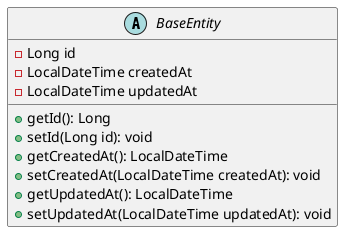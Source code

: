 @startuml BaseEntity

abstract class BaseEntity {
    - Long id
    - LocalDateTime createdAt
    - LocalDateTime updatedAt

    + getId(): Long
    + setId(Long id): void
    + getCreatedAt(): LocalDateTime
    + setCreatedAt(LocalDateTime createdAt): void
    + getUpdatedAt(): LocalDateTime
    + setUpdatedAt(LocalDateTime updatedAt): void
}

@enduml
